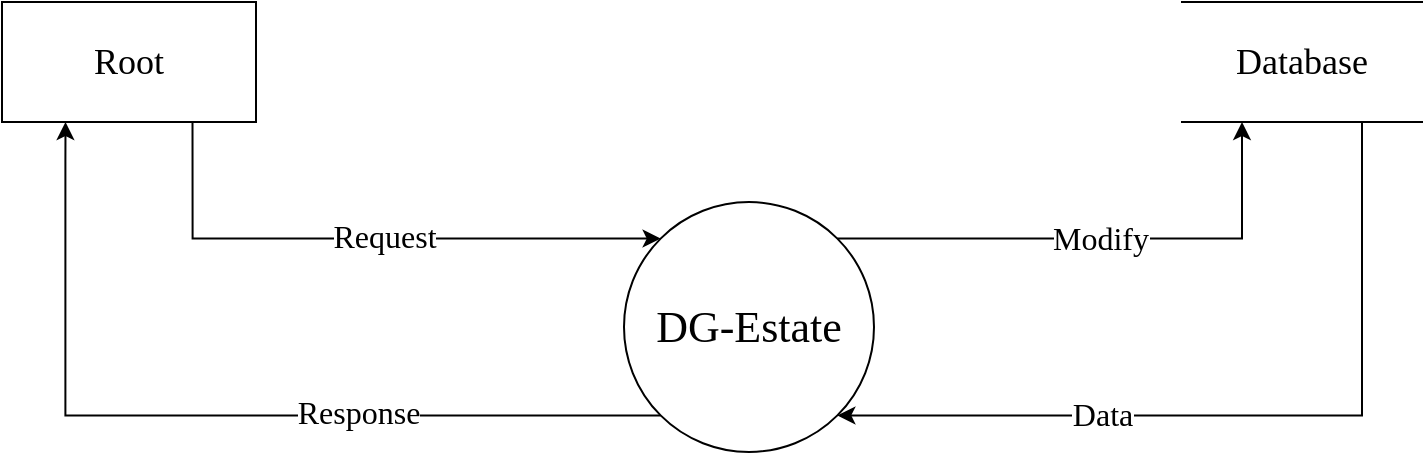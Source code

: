 <mxfile version="17.2.3" type="device"><diagram id="HeBkzXPH-GdMvk_lJBK_" name="Page-1"><mxGraphModel dx="1106" dy="653" grid="1" gridSize="10" guides="1" tooltips="1" connect="1" arrows="1" fold="1" page="1" pageScale="1" pageWidth="827" pageHeight="1169" background="none" math="0" shadow="0"><root><mxCell id="0"/><mxCell id="1" parent="0"/><mxCell id="6l1TLSjAQP7HA2U_qRRk-1" style="edgeStyle=orthogonalEdgeStyle;rounded=0;orthogonalLoop=1;jettySize=auto;html=1;entryX=0.25;entryY=1;entryDx=0;entryDy=0;fontFamily=Times New Roman;fontSize=18;exitX=0;exitY=1;exitDx=0;exitDy=0;" parent="1" source="6l1TLSjAQP7HA2U_qRRk-7" target="6l1TLSjAQP7HA2U_qRRk-10" edge="1"><mxGeometry relative="1" as="geometry"><mxPoint x="290" y="280" as="sourcePoint"/></mxGeometry></mxCell><mxCell id="6l1TLSjAQP7HA2U_qRRk-2" value="&lt;font style=&quot;font-size: 16px&quot;&gt;Response&lt;/font&gt;" style="edgeLabel;html=1;align=center;verticalAlign=middle;resizable=0;points=[];fontSize=18;fontFamily=Times New Roman;" parent="6l1TLSjAQP7HA2U_qRRk-1" connectable="0" vertex="1"><mxGeometry x="-0.315" y="-2" relative="1" as="geometry"><mxPoint as="offset"/></mxGeometry></mxCell><mxCell id="6l1TLSjAQP7HA2U_qRRk-19" value="" style="edgeStyle=orthogonalEdgeStyle;rounded=0;orthogonalLoop=1;jettySize=auto;html=1;fontFamily=Times New Roman;fontSize=16;entryX=0.25;entryY=1;entryDx=0;entryDy=0;exitX=1;exitY=0;exitDx=0;exitDy=0;" parent="1" source="6l1TLSjAQP7HA2U_qRRk-7" target="6l1TLSjAQP7HA2U_qRRk-20" edge="1"><mxGeometry relative="1" as="geometry"><mxPoint x="600" y="182.5" as="targetPoint"/></mxGeometry></mxCell><mxCell id="6l1TLSjAQP7HA2U_qRRk-23" value="Modify" style="edgeLabel;html=1;align=center;verticalAlign=middle;resizable=0;points=[];fontSize=16;fontFamily=Times New Roman;" parent="6l1TLSjAQP7HA2U_qRRk-19" connectable="0" vertex="1"><mxGeometry x="0.008" y="1" relative="1" as="geometry"><mxPoint as="offset"/></mxGeometry></mxCell><mxCell id="6l1TLSjAQP7HA2U_qRRk-7" value="&lt;p&gt;&lt;span style=&quot;font-size: 22px&quot;&gt;DG-Estate&lt;/span&gt;&lt;/p&gt;" style="ellipse;whiteSpace=wrap;html=1;aspect=fixed;shadow=0;sketch=0;rotation=0;fontFamily=Times New Roman;" parent="1" vertex="1"><mxGeometry x="351" y="140" width="125" height="125" as="geometry"/></mxCell><mxCell id="6l1TLSjAQP7HA2U_qRRk-8" style="edgeStyle=orthogonalEdgeStyle;rounded=0;orthogonalLoop=1;jettySize=auto;html=1;exitX=0.75;exitY=1;exitDx=0;exitDy=0;fontFamily=Times New Roman;fontSize=18;entryX=0;entryY=0;entryDx=0;entryDy=0;" parent="1" source="6l1TLSjAQP7HA2U_qRRk-10" target="6l1TLSjAQP7HA2U_qRRk-7" edge="1"><mxGeometry relative="1" as="geometry"><mxPoint x="370" y="240" as="targetPoint"/><Array as="points"><mxPoint x="135" y="158"/></Array></mxGeometry></mxCell><mxCell id="6l1TLSjAQP7HA2U_qRRk-9" value="&lt;font style=&quot;font-size: 16px&quot;&gt;Request&lt;/font&gt;" style="edgeLabel;html=1;align=center;verticalAlign=middle;resizable=0;points=[];fontSize=18;fontFamily=Times New Roman;" parent="6l1TLSjAQP7HA2U_qRRk-8" connectable="0" vertex="1"><mxGeometry x="-0.06" y="2" relative="1" as="geometry"><mxPoint x="16" as="offset"/></mxGeometry></mxCell><mxCell id="6l1TLSjAQP7HA2U_qRRk-10" value="&lt;font style=&quot;font-size: 18px&quot;&gt;Root&lt;/font&gt;" style="rounded=0;whiteSpace=wrap;html=1;fontFamily=Times New Roman;" parent="1" vertex="1"><mxGeometry x="40" y="40" width="127" height="60" as="geometry"/></mxCell><mxCell id="6l1TLSjAQP7HA2U_qRRk-21" style="edgeStyle=orthogonalEdgeStyle;rounded=0;orthogonalLoop=1;jettySize=auto;html=1;exitX=0.75;exitY=1;exitDx=0;exitDy=0;entryX=1;entryY=1;entryDx=0;entryDy=0;fontFamily=Times New Roman;fontSize=16;" parent="1" source="6l1TLSjAQP7HA2U_qRRk-20" target="6l1TLSjAQP7HA2U_qRRk-7" edge="1"><mxGeometry relative="1" as="geometry"><Array as="points"><mxPoint x="720" y="247"/></Array></mxGeometry></mxCell><mxCell id="6l1TLSjAQP7HA2U_qRRk-22" value="&lt;font style=&quot;font-size: 16px&quot;&gt;Data&lt;/font&gt;" style="edgeLabel;html=1;align=center;verticalAlign=middle;resizable=0;points=[];fontSize=18;fontFamily=Times New Roman;" parent="6l1TLSjAQP7HA2U_qRRk-21" connectable="0" vertex="1"><mxGeometry x="0.28" y="-1" relative="1" as="geometry"><mxPoint x="-15" as="offset"/></mxGeometry></mxCell><mxCell id="6l1TLSjAQP7HA2U_qRRk-20" value="&lt;font style=&quot;font-size: 18px&quot;&gt;Database&lt;/font&gt;" style="shape=partialRectangle;whiteSpace=wrap;html=1;left=0;right=0;fillColor=default;rounded=0;shadow=0;glass=0;sketch=0;fontFamily=Times New Roman;fontSize=16;gradientColor=none;" parent="1" vertex="1"><mxGeometry x="630" y="40" width="120" height="60" as="geometry"/></mxCell></root></mxGraphModel></diagram></mxfile>